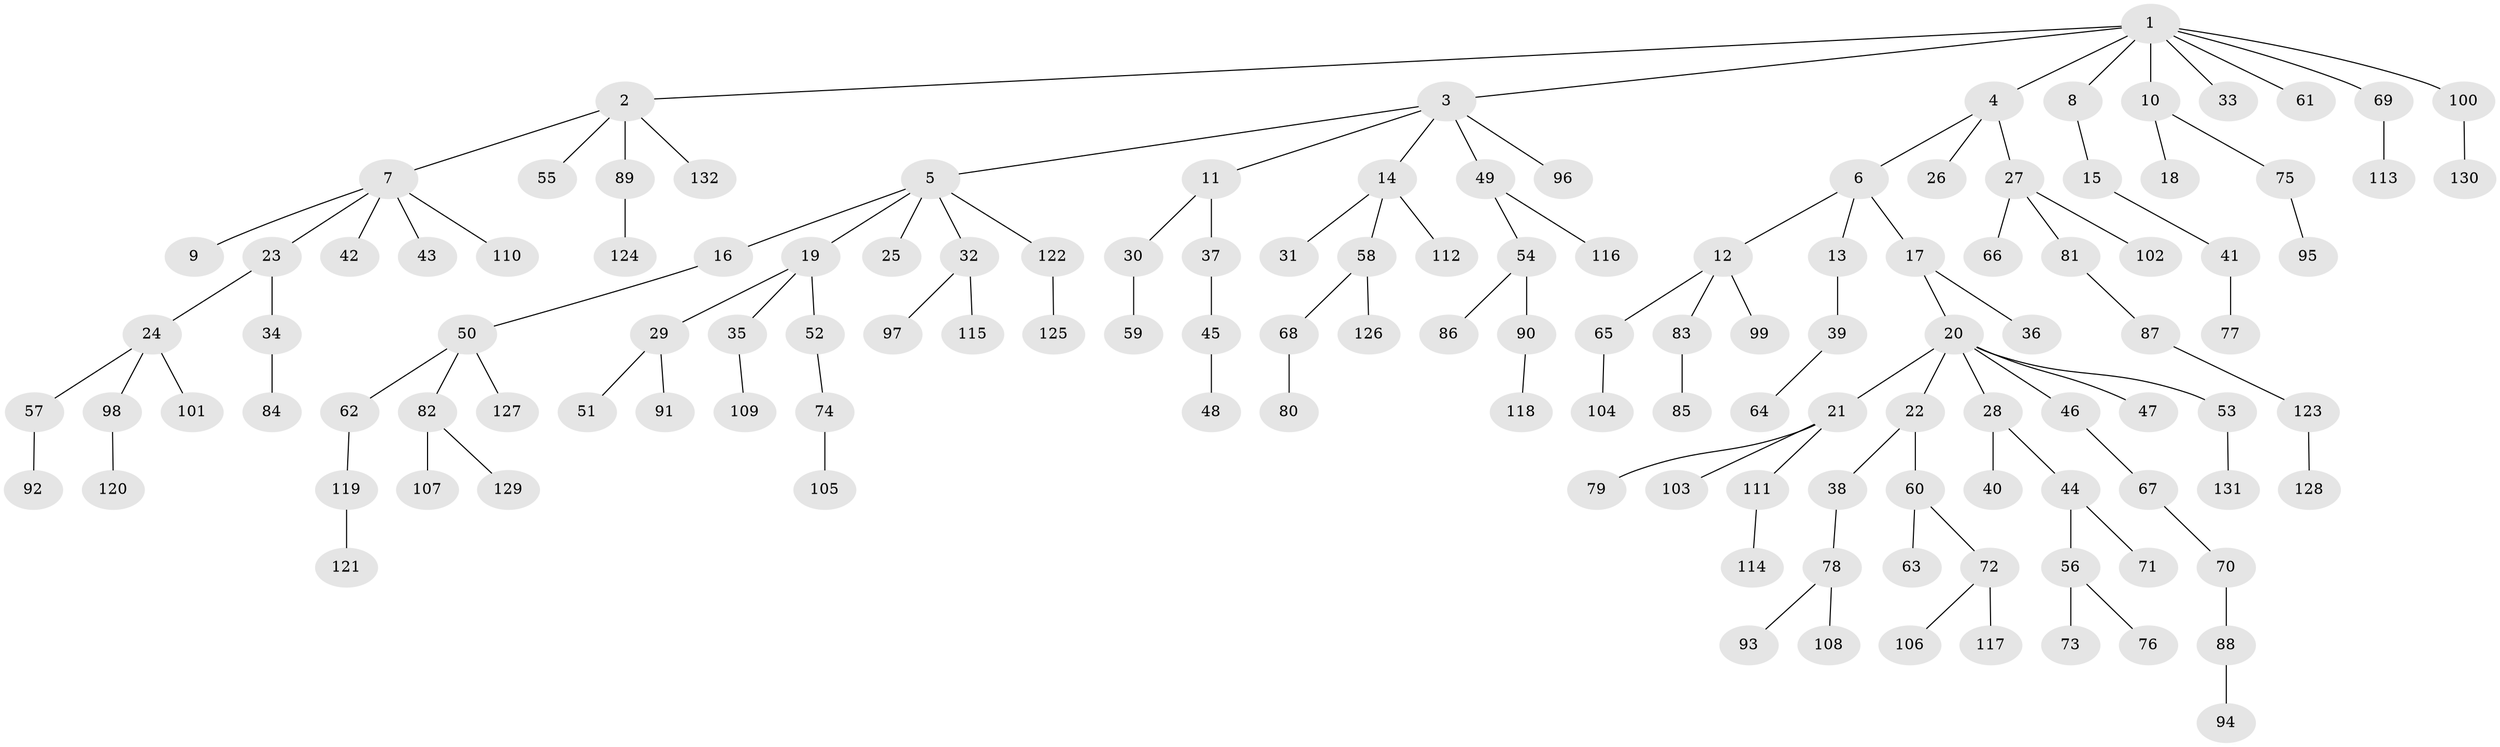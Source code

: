 // coarse degree distribution, {13: 0.011111111111111112, 5: 0.05555555555555555, 3: 0.08888888888888889, 2: 0.2111111111111111, 1: 0.5666666666666667, 4: 0.05555555555555555, 7: 0.011111111111111112}
// Generated by graph-tools (version 1.1) at 2025/42/03/06/25 10:42:03]
// undirected, 132 vertices, 131 edges
graph export_dot {
graph [start="1"]
  node [color=gray90,style=filled];
  1;
  2;
  3;
  4;
  5;
  6;
  7;
  8;
  9;
  10;
  11;
  12;
  13;
  14;
  15;
  16;
  17;
  18;
  19;
  20;
  21;
  22;
  23;
  24;
  25;
  26;
  27;
  28;
  29;
  30;
  31;
  32;
  33;
  34;
  35;
  36;
  37;
  38;
  39;
  40;
  41;
  42;
  43;
  44;
  45;
  46;
  47;
  48;
  49;
  50;
  51;
  52;
  53;
  54;
  55;
  56;
  57;
  58;
  59;
  60;
  61;
  62;
  63;
  64;
  65;
  66;
  67;
  68;
  69;
  70;
  71;
  72;
  73;
  74;
  75;
  76;
  77;
  78;
  79;
  80;
  81;
  82;
  83;
  84;
  85;
  86;
  87;
  88;
  89;
  90;
  91;
  92;
  93;
  94;
  95;
  96;
  97;
  98;
  99;
  100;
  101;
  102;
  103;
  104;
  105;
  106;
  107;
  108;
  109;
  110;
  111;
  112;
  113;
  114;
  115;
  116;
  117;
  118;
  119;
  120;
  121;
  122;
  123;
  124;
  125;
  126;
  127;
  128;
  129;
  130;
  131;
  132;
  1 -- 2;
  1 -- 3;
  1 -- 4;
  1 -- 8;
  1 -- 10;
  1 -- 33;
  1 -- 61;
  1 -- 69;
  1 -- 100;
  2 -- 7;
  2 -- 55;
  2 -- 89;
  2 -- 132;
  3 -- 5;
  3 -- 11;
  3 -- 14;
  3 -- 49;
  3 -- 96;
  4 -- 6;
  4 -- 26;
  4 -- 27;
  5 -- 16;
  5 -- 19;
  5 -- 25;
  5 -- 32;
  5 -- 122;
  6 -- 12;
  6 -- 13;
  6 -- 17;
  7 -- 9;
  7 -- 23;
  7 -- 42;
  7 -- 43;
  7 -- 110;
  8 -- 15;
  10 -- 18;
  10 -- 75;
  11 -- 30;
  11 -- 37;
  12 -- 65;
  12 -- 83;
  12 -- 99;
  13 -- 39;
  14 -- 31;
  14 -- 58;
  14 -- 112;
  15 -- 41;
  16 -- 50;
  17 -- 20;
  17 -- 36;
  19 -- 29;
  19 -- 35;
  19 -- 52;
  20 -- 21;
  20 -- 22;
  20 -- 28;
  20 -- 46;
  20 -- 47;
  20 -- 53;
  21 -- 79;
  21 -- 103;
  21 -- 111;
  22 -- 38;
  22 -- 60;
  23 -- 24;
  23 -- 34;
  24 -- 57;
  24 -- 98;
  24 -- 101;
  27 -- 66;
  27 -- 81;
  27 -- 102;
  28 -- 40;
  28 -- 44;
  29 -- 51;
  29 -- 91;
  30 -- 59;
  32 -- 97;
  32 -- 115;
  34 -- 84;
  35 -- 109;
  37 -- 45;
  38 -- 78;
  39 -- 64;
  41 -- 77;
  44 -- 56;
  44 -- 71;
  45 -- 48;
  46 -- 67;
  49 -- 54;
  49 -- 116;
  50 -- 62;
  50 -- 82;
  50 -- 127;
  52 -- 74;
  53 -- 131;
  54 -- 86;
  54 -- 90;
  56 -- 73;
  56 -- 76;
  57 -- 92;
  58 -- 68;
  58 -- 126;
  60 -- 63;
  60 -- 72;
  62 -- 119;
  65 -- 104;
  67 -- 70;
  68 -- 80;
  69 -- 113;
  70 -- 88;
  72 -- 106;
  72 -- 117;
  74 -- 105;
  75 -- 95;
  78 -- 93;
  78 -- 108;
  81 -- 87;
  82 -- 107;
  82 -- 129;
  83 -- 85;
  87 -- 123;
  88 -- 94;
  89 -- 124;
  90 -- 118;
  98 -- 120;
  100 -- 130;
  111 -- 114;
  119 -- 121;
  122 -- 125;
  123 -- 128;
}
